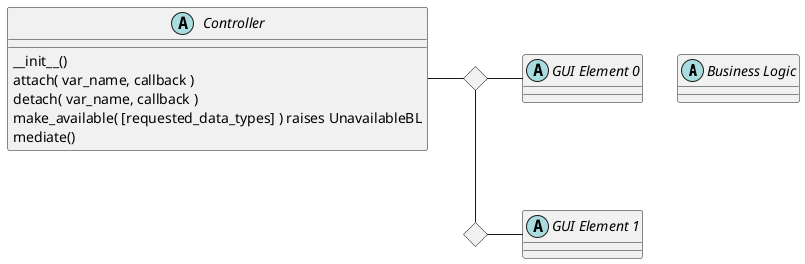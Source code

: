 @startuml
'https://plantuml.com/class-diagram



abstract "Business Logic"
abstract Controller
<> Element_List
abstract "GUI Element 0" as GUI0
abstract "GUI Element 1" as GUI1





<> DownLeft
Controller -right- Element_List
Element_List -down- DownLeft
Element_List -right- GUI0
DownLeft -right- GUI1




abstract Controller {
    __init__()
    attach( var_name, callback )
    detach( var_name, callback )
    make_available( [requested_data_types] ) raises UnavailableBL
    mediate()
}


@enduml